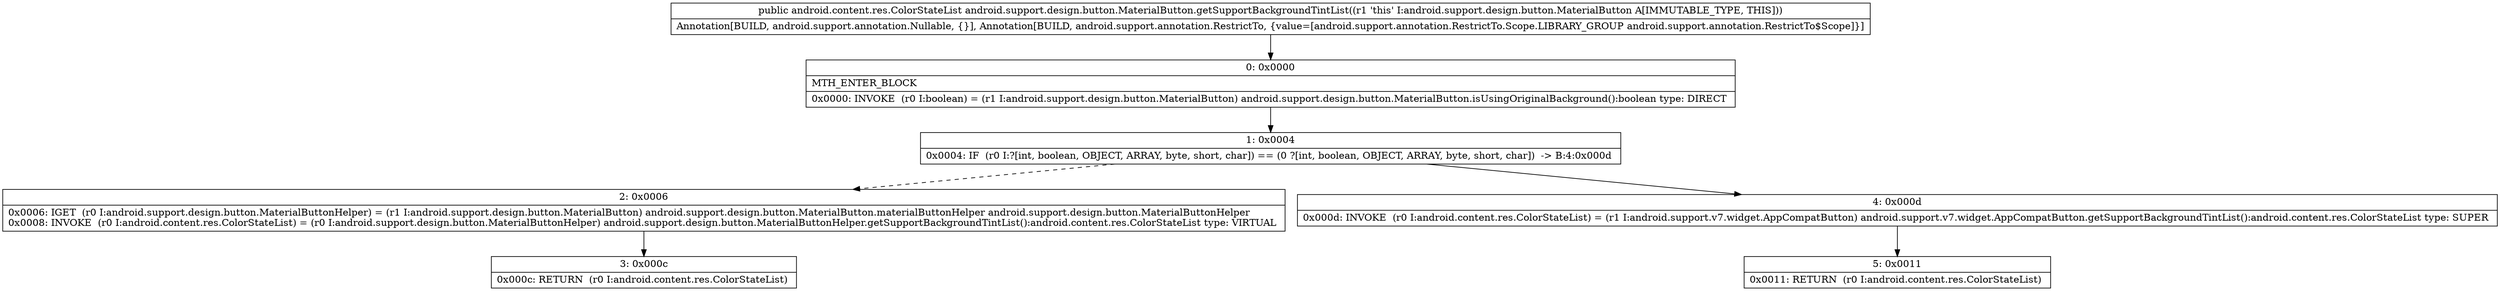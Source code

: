 digraph "CFG forandroid.support.design.button.MaterialButton.getSupportBackgroundTintList()Landroid\/content\/res\/ColorStateList;" {
Node_0 [shape=record,label="{0\:\ 0x0000|MTH_ENTER_BLOCK\l|0x0000: INVOKE  (r0 I:boolean) = (r1 I:android.support.design.button.MaterialButton) android.support.design.button.MaterialButton.isUsingOriginalBackground():boolean type: DIRECT \l}"];
Node_1 [shape=record,label="{1\:\ 0x0004|0x0004: IF  (r0 I:?[int, boolean, OBJECT, ARRAY, byte, short, char]) == (0 ?[int, boolean, OBJECT, ARRAY, byte, short, char])  \-\> B:4:0x000d \l}"];
Node_2 [shape=record,label="{2\:\ 0x0006|0x0006: IGET  (r0 I:android.support.design.button.MaterialButtonHelper) = (r1 I:android.support.design.button.MaterialButton) android.support.design.button.MaterialButton.materialButtonHelper android.support.design.button.MaterialButtonHelper \l0x0008: INVOKE  (r0 I:android.content.res.ColorStateList) = (r0 I:android.support.design.button.MaterialButtonHelper) android.support.design.button.MaterialButtonHelper.getSupportBackgroundTintList():android.content.res.ColorStateList type: VIRTUAL \l}"];
Node_3 [shape=record,label="{3\:\ 0x000c|0x000c: RETURN  (r0 I:android.content.res.ColorStateList) \l}"];
Node_4 [shape=record,label="{4\:\ 0x000d|0x000d: INVOKE  (r0 I:android.content.res.ColorStateList) = (r1 I:android.support.v7.widget.AppCompatButton) android.support.v7.widget.AppCompatButton.getSupportBackgroundTintList():android.content.res.ColorStateList type: SUPER \l}"];
Node_5 [shape=record,label="{5\:\ 0x0011|0x0011: RETURN  (r0 I:android.content.res.ColorStateList) \l}"];
MethodNode[shape=record,label="{public android.content.res.ColorStateList android.support.design.button.MaterialButton.getSupportBackgroundTintList((r1 'this' I:android.support.design.button.MaterialButton A[IMMUTABLE_TYPE, THIS]))  | Annotation[BUILD, android.support.annotation.Nullable, \{\}], Annotation[BUILD, android.support.annotation.RestrictTo, \{value=[android.support.annotation.RestrictTo.Scope.LIBRARY_GROUP android.support.annotation.RestrictTo$Scope]\}]\l}"];
MethodNode -> Node_0;
Node_0 -> Node_1;
Node_1 -> Node_2[style=dashed];
Node_1 -> Node_4;
Node_2 -> Node_3;
Node_4 -> Node_5;
}

